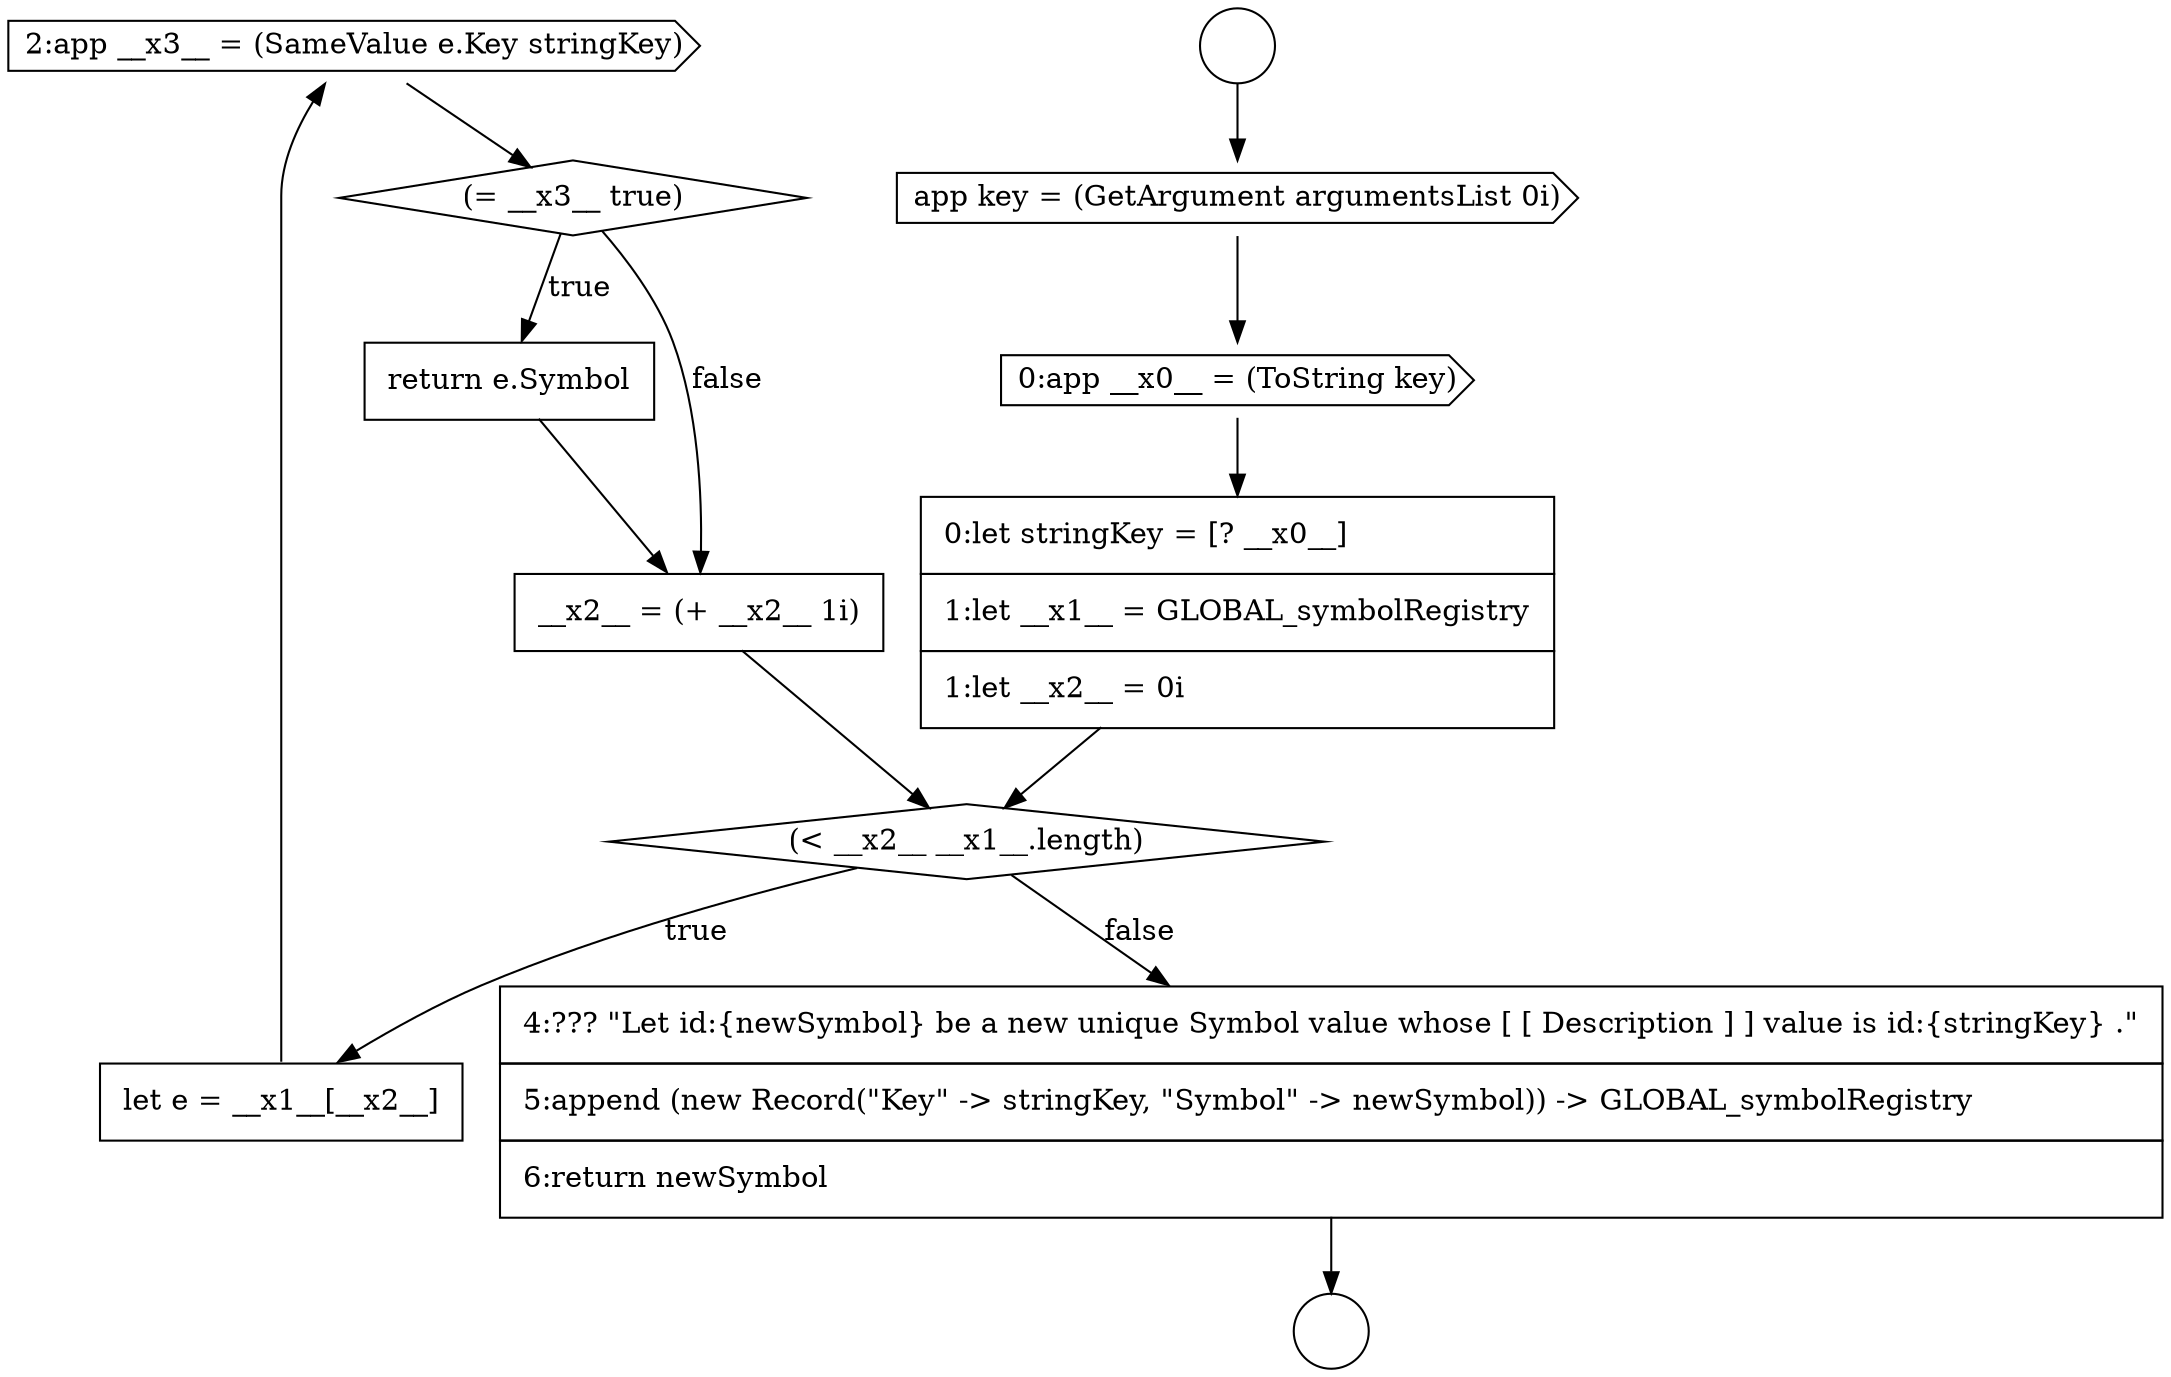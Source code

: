 digraph {
  node11724 [shape=cds, label=<<font color="black">2:app __x3__ = (SameValue e.Key stringKey)</font>> color="black" fillcolor="white" style=filled]
  node11720 [shape=cds, label=<<font color="black">0:app __x0__ = (ToString key)</font>> color="black" fillcolor="white" style=filled]
  node11719 [shape=cds, label=<<font color="black">app key = (GetArgument argumentsList 0i)</font>> color="black" fillcolor="white" style=filled]
  node11725 [shape=diamond, label=<<font color="black">(= __x3__ true)</font>> color="black" fillcolor="white" style=filled]
  node11718 [shape=circle label=" " color="black" fillcolor="white" style=filled]
  node11721 [shape=none, margin=0, label=<<font color="black">
    <table border="0" cellborder="1" cellspacing="0" cellpadding="10">
      <tr><td align="left">0:let stringKey = [? __x0__]</td></tr>
      <tr><td align="left">1:let __x1__ = GLOBAL_symbolRegistry</td></tr>
      <tr><td align="left">1:let __x2__ = 0i</td></tr>
    </table>
  </font>> color="black" fillcolor="white" style=filled]
  node11726 [shape=none, margin=0, label=<<font color="black">
    <table border="0" cellborder="1" cellspacing="0" cellpadding="10">
      <tr><td align="left">return e.Symbol</td></tr>
    </table>
  </font>> color="black" fillcolor="white" style=filled]
  node11717 [shape=circle label=" " color="black" fillcolor="white" style=filled]
  node11722 [shape=diamond, label=<<font color="black">(&lt; __x2__ __x1__.length)</font>> color="black" fillcolor="white" style=filled]
  node11727 [shape=none, margin=0, label=<<font color="black">
    <table border="0" cellborder="1" cellspacing="0" cellpadding="10">
      <tr><td align="left">__x2__ = (+ __x2__ 1i)</td></tr>
    </table>
  </font>> color="black" fillcolor="white" style=filled]
  node11723 [shape=none, margin=0, label=<<font color="black">
    <table border="0" cellborder="1" cellspacing="0" cellpadding="10">
      <tr><td align="left">let e = __x1__[__x2__]</td></tr>
    </table>
  </font>> color="black" fillcolor="white" style=filled]
  node11728 [shape=none, margin=0, label=<<font color="black">
    <table border="0" cellborder="1" cellspacing="0" cellpadding="10">
      <tr><td align="left">4:??? &quot;Let id:{newSymbol} be a new unique Symbol value whose [ [ Description ] ] value is id:{stringKey} .&quot;</td></tr>
      <tr><td align="left">5:append (new Record(&quot;Key&quot; -&gt; stringKey, &quot;Symbol&quot; -&gt; newSymbol)) -&gt; GLOBAL_symbolRegistry</td></tr>
      <tr><td align="left">6:return newSymbol</td></tr>
    </table>
  </font>> color="black" fillcolor="white" style=filled]
  node11722 -> node11723 [label=<<font color="black">true</font>> color="black"]
  node11722 -> node11728 [label=<<font color="black">false</font>> color="black"]
  node11723 -> node11724 [ color="black"]
  node11725 -> node11726 [label=<<font color="black">true</font>> color="black"]
  node11725 -> node11727 [label=<<font color="black">false</font>> color="black"]
  node11717 -> node11719 [ color="black"]
  node11728 -> node11718 [ color="black"]
  node11721 -> node11722 [ color="black"]
  node11719 -> node11720 [ color="black"]
  node11727 -> node11722 [ color="black"]
  node11724 -> node11725 [ color="black"]
  node11720 -> node11721 [ color="black"]
  node11726 -> node11727 [ color="black"]
}
